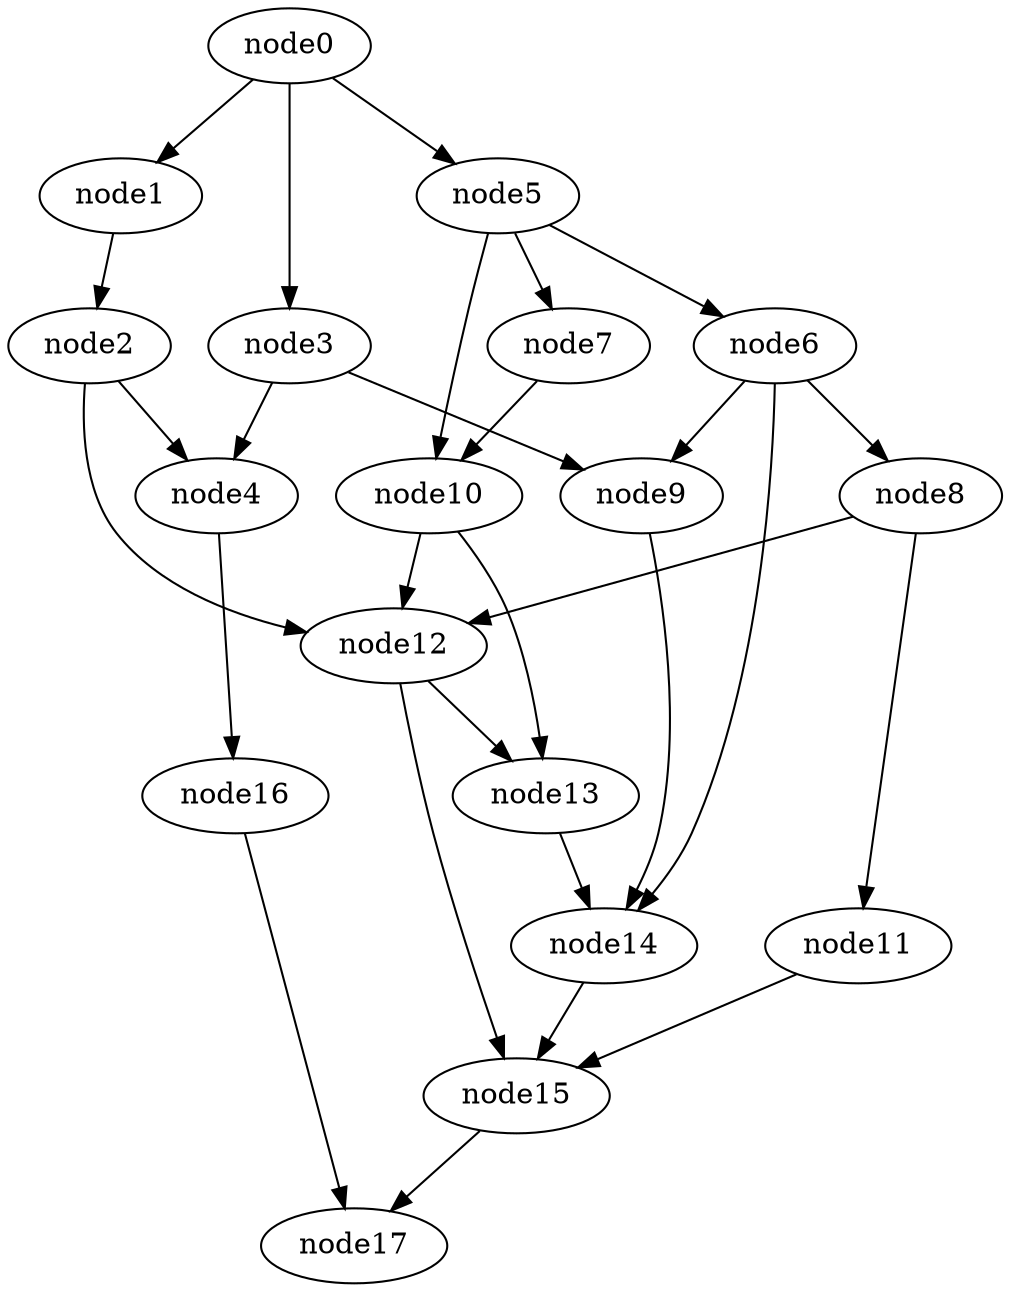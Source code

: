 digraph g{
	node17
	node16 -> node17
	node15 -> node17
	node14 -> node15
	node13 -> node14
	node12 -> node15
	node12 -> node13
	node11 -> node15
	node10 -> node13
	node10 -> node12
	node9 -> node14
	node8 -> node12
	node8 -> node11
	node7 -> node10
	node6 -> node14
	node6 -> node9
	node6 -> node8
	node5 -> node10
	node5 -> node7
	node5 -> node6
	node4 -> node16
	node3 -> node9
	node3 -> node4
	node2 -> node12
	node2 -> node4
	node1 -> node2
	node0 -> node5
	node0 -> node3
	node0 -> node1
}
